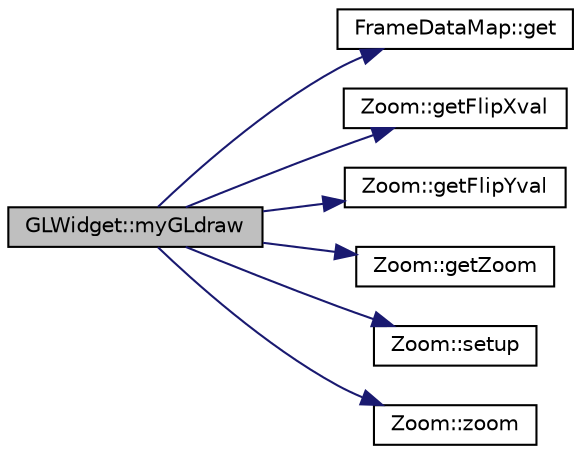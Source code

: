 digraph "GLWidget::myGLdraw"
{
 // INTERACTIVE_SVG=YES
  edge [fontname="Helvetica",fontsize="10",labelfontname="Helvetica",labelfontsize="10"];
  node [fontname="Helvetica",fontsize="10",shape=record];
  rankdir="LR";
  Node1 [label="GLWidget::myGLdraw",height=0.2,width=0.4,color="black", fillcolor="grey75", style="filled", fontcolor="black"];
  Node1 -> Node2 [color="midnightblue",fontsize="10",style="solid",fontname="Helvetica"];
  Node2 [label="FrameDataMap::get",height=0.2,width=0.4,color="black", fillcolor="white", style="filled",URL="$db/d71/class_frame_data_map.html#afd413bf943754d195c11e868b49dd974"];
  Node1 -> Node3 [color="midnightblue",fontsize="10",style="solid",fontname="Helvetica"];
  Node3 [label="Zoom::getFlipXval",height=0.2,width=0.4,color="black", fillcolor="white", style="filled",URL="$d0/dd2/class_zoom.html#a63dfb82fbe239e038b6ea727b11eafbf"];
  Node1 -> Node4 [color="midnightblue",fontsize="10",style="solid",fontname="Helvetica"];
  Node4 [label="Zoom::getFlipYval",height=0.2,width=0.4,color="black", fillcolor="white", style="filled",URL="$d0/dd2/class_zoom.html#a0e539d3446f2ea3a56c03f6db7152d00"];
  Node1 -> Node5 [color="midnightblue",fontsize="10",style="solid",fontname="Helvetica"];
  Node5 [label="Zoom::getZoom",height=0.2,width=0.4,color="black", fillcolor="white", style="filled",URL="$d0/dd2/class_zoom.html#a91cb38928e897d562cc0b961ec12f643"];
  Node1 -> Node6 [color="midnightblue",fontsize="10",style="solid",fontname="Helvetica"];
  Node6 [label="Zoom::setup",height=0.2,width=0.4,color="black", fillcolor="white", style="filled",URL="$d0/dd2/class_zoom.html#af602700bc3d584430205e25bc1d6382b"];
  Node1 -> Node7 [color="midnightblue",fontsize="10",style="solid",fontname="Helvetica"];
  Node7 [label="Zoom::zoom",height=0.2,width=0.4,color="black", fillcolor="white", style="filled",URL="$d0/dd2/class_zoom.html#a60de232bb1050d6468ed805b5b35e1ee"];
}
